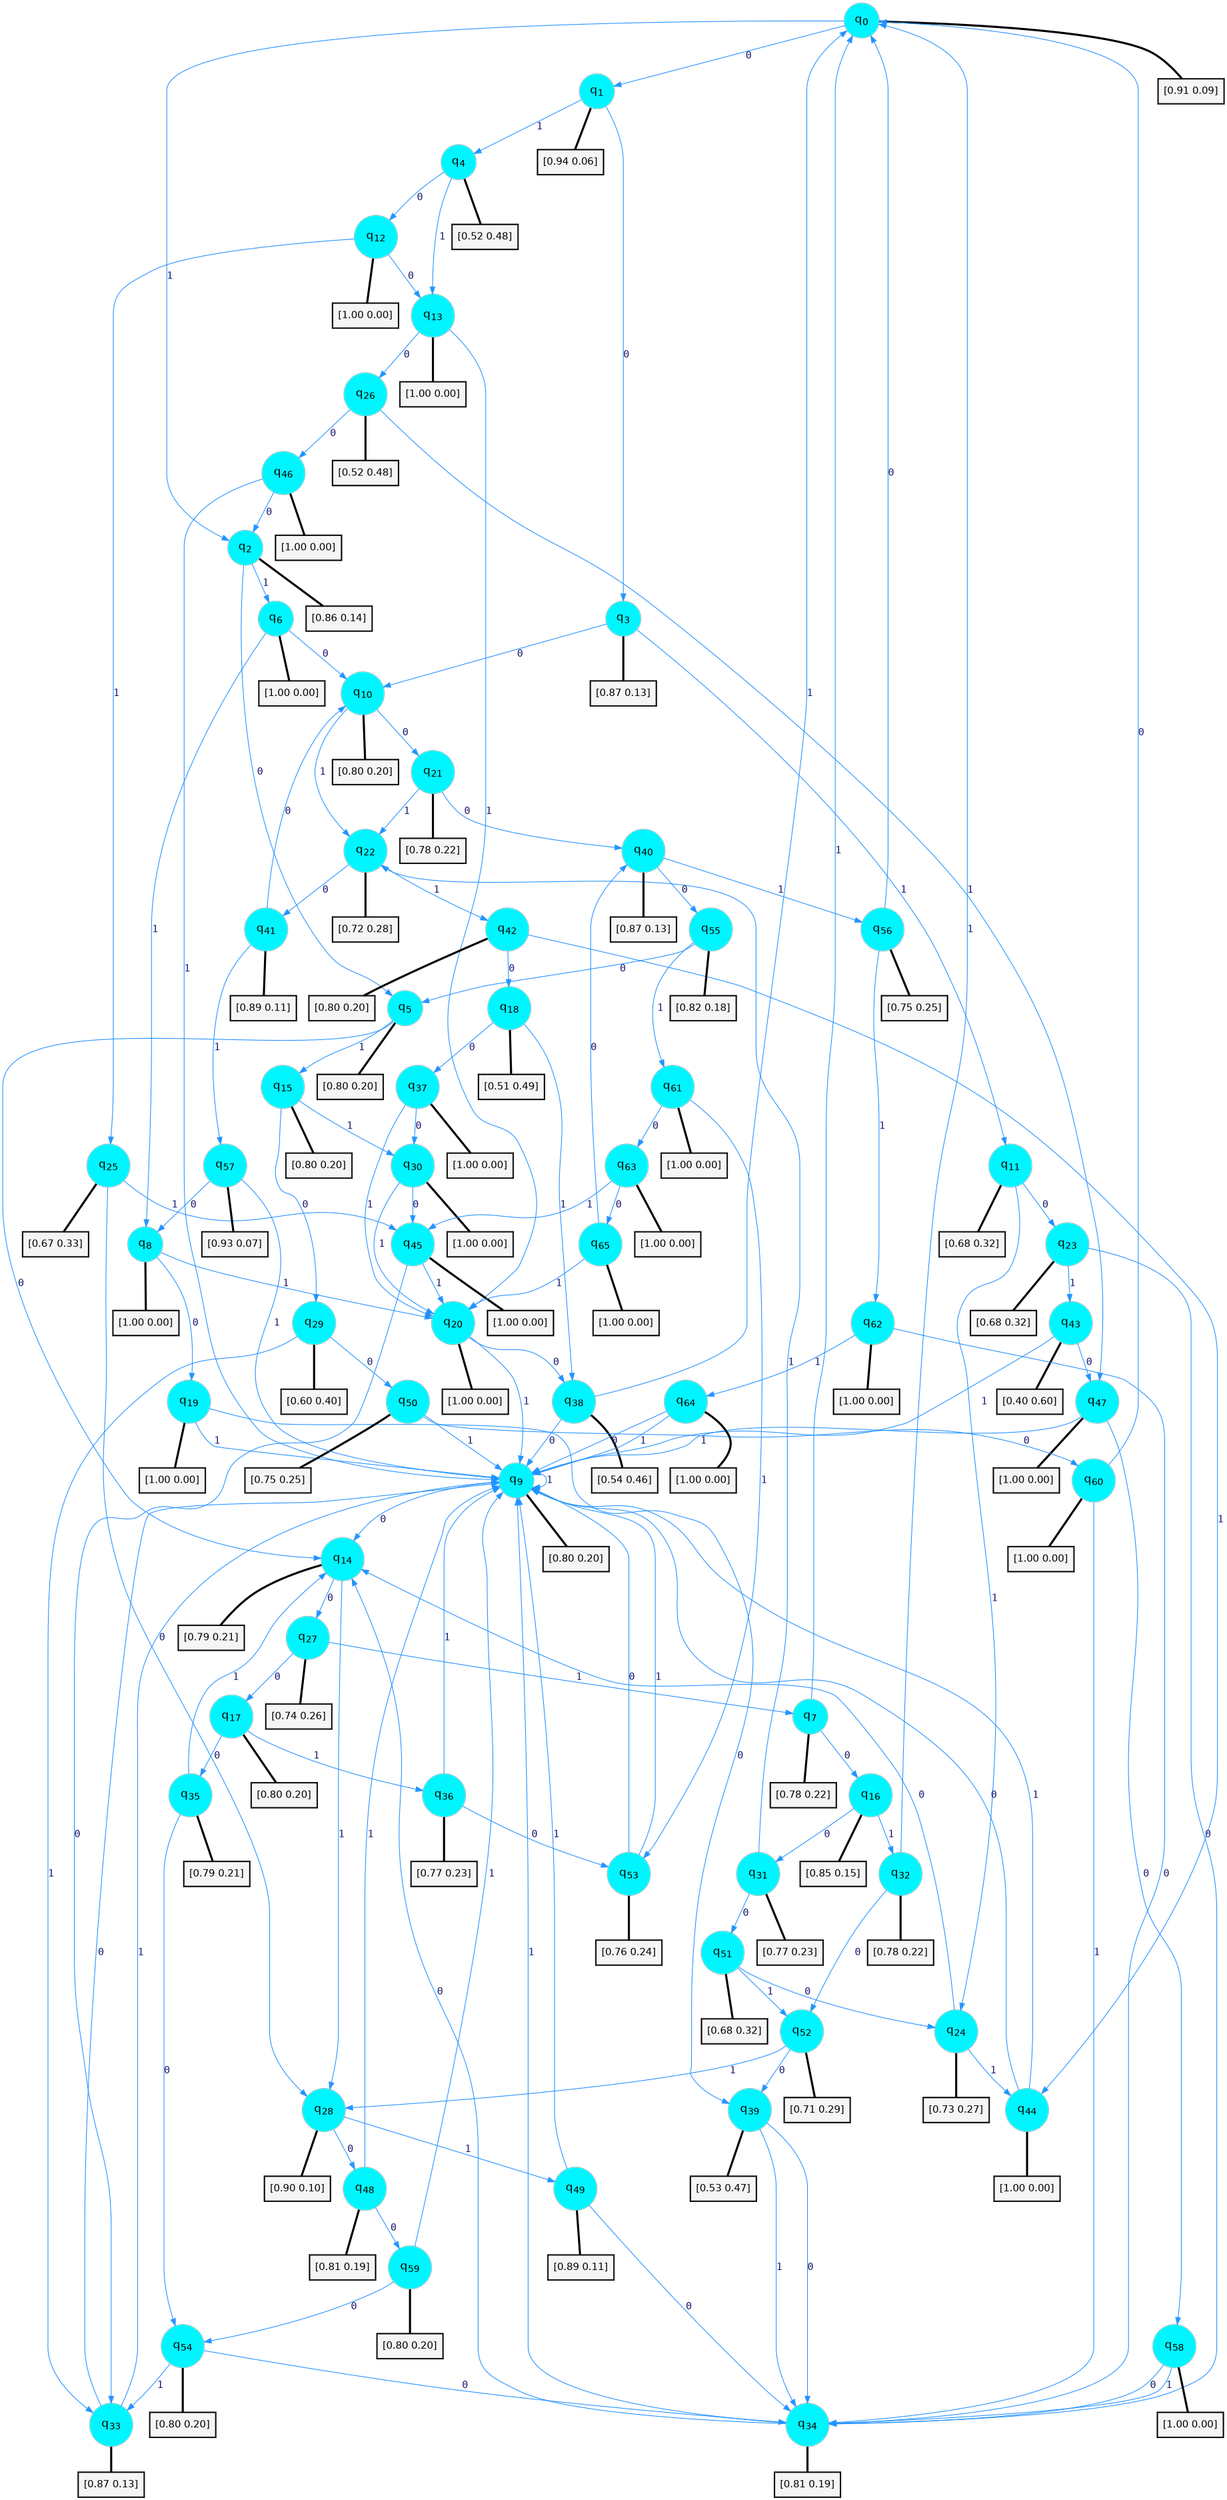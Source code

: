 digraph G {
graph [
bgcolor=transparent, dpi=300, rankdir=TD, size="40,25"];
node [
color=gray, fillcolor=turquoise1, fontcolor=black, fontname=Helvetica, fontsize=16, fontweight=bold, shape=circle, style=filled];
edge [
arrowsize=1, color=dodgerblue1, fontcolor=midnightblue, fontname=courier, fontweight=bold, penwidth=1, style=solid, weight=20];
0[label=<q<SUB>0</SUB>>];
1[label=<q<SUB>1</SUB>>];
2[label=<q<SUB>2</SUB>>];
3[label=<q<SUB>3</SUB>>];
4[label=<q<SUB>4</SUB>>];
5[label=<q<SUB>5</SUB>>];
6[label=<q<SUB>6</SUB>>];
7[label=<q<SUB>7</SUB>>];
8[label=<q<SUB>8</SUB>>];
9[label=<q<SUB>9</SUB>>];
10[label=<q<SUB>10</SUB>>];
11[label=<q<SUB>11</SUB>>];
12[label=<q<SUB>12</SUB>>];
13[label=<q<SUB>13</SUB>>];
14[label=<q<SUB>14</SUB>>];
15[label=<q<SUB>15</SUB>>];
16[label=<q<SUB>16</SUB>>];
17[label=<q<SUB>17</SUB>>];
18[label=<q<SUB>18</SUB>>];
19[label=<q<SUB>19</SUB>>];
20[label=<q<SUB>20</SUB>>];
21[label=<q<SUB>21</SUB>>];
22[label=<q<SUB>22</SUB>>];
23[label=<q<SUB>23</SUB>>];
24[label=<q<SUB>24</SUB>>];
25[label=<q<SUB>25</SUB>>];
26[label=<q<SUB>26</SUB>>];
27[label=<q<SUB>27</SUB>>];
28[label=<q<SUB>28</SUB>>];
29[label=<q<SUB>29</SUB>>];
30[label=<q<SUB>30</SUB>>];
31[label=<q<SUB>31</SUB>>];
32[label=<q<SUB>32</SUB>>];
33[label=<q<SUB>33</SUB>>];
34[label=<q<SUB>34</SUB>>];
35[label=<q<SUB>35</SUB>>];
36[label=<q<SUB>36</SUB>>];
37[label=<q<SUB>37</SUB>>];
38[label=<q<SUB>38</SUB>>];
39[label=<q<SUB>39</SUB>>];
40[label=<q<SUB>40</SUB>>];
41[label=<q<SUB>41</SUB>>];
42[label=<q<SUB>42</SUB>>];
43[label=<q<SUB>43</SUB>>];
44[label=<q<SUB>44</SUB>>];
45[label=<q<SUB>45</SUB>>];
46[label=<q<SUB>46</SUB>>];
47[label=<q<SUB>47</SUB>>];
48[label=<q<SUB>48</SUB>>];
49[label=<q<SUB>49</SUB>>];
50[label=<q<SUB>50</SUB>>];
51[label=<q<SUB>51</SUB>>];
52[label=<q<SUB>52</SUB>>];
53[label=<q<SUB>53</SUB>>];
54[label=<q<SUB>54</SUB>>];
55[label=<q<SUB>55</SUB>>];
56[label=<q<SUB>56</SUB>>];
57[label=<q<SUB>57</SUB>>];
58[label=<q<SUB>58</SUB>>];
59[label=<q<SUB>59</SUB>>];
60[label=<q<SUB>60</SUB>>];
61[label=<q<SUB>61</SUB>>];
62[label=<q<SUB>62</SUB>>];
63[label=<q<SUB>63</SUB>>];
64[label=<q<SUB>64</SUB>>];
65[label=<q<SUB>65</SUB>>];
66[label="[0.91 0.09]", shape=box,fontcolor=black, fontname=Helvetica, fontsize=14, penwidth=2, fillcolor=whitesmoke,color=black];
67[label="[0.94 0.06]", shape=box,fontcolor=black, fontname=Helvetica, fontsize=14, penwidth=2, fillcolor=whitesmoke,color=black];
68[label="[0.86 0.14]", shape=box,fontcolor=black, fontname=Helvetica, fontsize=14, penwidth=2, fillcolor=whitesmoke,color=black];
69[label="[0.87 0.13]", shape=box,fontcolor=black, fontname=Helvetica, fontsize=14, penwidth=2, fillcolor=whitesmoke,color=black];
70[label="[0.52 0.48]", shape=box,fontcolor=black, fontname=Helvetica, fontsize=14, penwidth=2, fillcolor=whitesmoke,color=black];
71[label="[0.80 0.20]", shape=box,fontcolor=black, fontname=Helvetica, fontsize=14, penwidth=2, fillcolor=whitesmoke,color=black];
72[label="[1.00 0.00]", shape=box,fontcolor=black, fontname=Helvetica, fontsize=14, penwidth=2, fillcolor=whitesmoke,color=black];
73[label="[0.78 0.22]", shape=box,fontcolor=black, fontname=Helvetica, fontsize=14, penwidth=2, fillcolor=whitesmoke,color=black];
74[label="[1.00 0.00]", shape=box,fontcolor=black, fontname=Helvetica, fontsize=14, penwidth=2, fillcolor=whitesmoke,color=black];
75[label="[0.80 0.20]", shape=box,fontcolor=black, fontname=Helvetica, fontsize=14, penwidth=2, fillcolor=whitesmoke,color=black];
76[label="[0.80 0.20]", shape=box,fontcolor=black, fontname=Helvetica, fontsize=14, penwidth=2, fillcolor=whitesmoke,color=black];
77[label="[0.68 0.32]", shape=box,fontcolor=black, fontname=Helvetica, fontsize=14, penwidth=2, fillcolor=whitesmoke,color=black];
78[label="[1.00 0.00]", shape=box,fontcolor=black, fontname=Helvetica, fontsize=14, penwidth=2, fillcolor=whitesmoke,color=black];
79[label="[1.00 0.00]", shape=box,fontcolor=black, fontname=Helvetica, fontsize=14, penwidth=2, fillcolor=whitesmoke,color=black];
80[label="[0.79 0.21]", shape=box,fontcolor=black, fontname=Helvetica, fontsize=14, penwidth=2, fillcolor=whitesmoke,color=black];
81[label="[0.80 0.20]", shape=box,fontcolor=black, fontname=Helvetica, fontsize=14, penwidth=2, fillcolor=whitesmoke,color=black];
82[label="[0.85 0.15]", shape=box,fontcolor=black, fontname=Helvetica, fontsize=14, penwidth=2, fillcolor=whitesmoke,color=black];
83[label="[0.80 0.20]", shape=box,fontcolor=black, fontname=Helvetica, fontsize=14, penwidth=2, fillcolor=whitesmoke,color=black];
84[label="[0.51 0.49]", shape=box,fontcolor=black, fontname=Helvetica, fontsize=14, penwidth=2, fillcolor=whitesmoke,color=black];
85[label="[1.00 0.00]", shape=box,fontcolor=black, fontname=Helvetica, fontsize=14, penwidth=2, fillcolor=whitesmoke,color=black];
86[label="[1.00 0.00]", shape=box,fontcolor=black, fontname=Helvetica, fontsize=14, penwidth=2, fillcolor=whitesmoke,color=black];
87[label="[0.78 0.22]", shape=box,fontcolor=black, fontname=Helvetica, fontsize=14, penwidth=2, fillcolor=whitesmoke,color=black];
88[label="[0.72 0.28]", shape=box,fontcolor=black, fontname=Helvetica, fontsize=14, penwidth=2, fillcolor=whitesmoke,color=black];
89[label="[0.68 0.32]", shape=box,fontcolor=black, fontname=Helvetica, fontsize=14, penwidth=2, fillcolor=whitesmoke,color=black];
90[label="[0.73 0.27]", shape=box,fontcolor=black, fontname=Helvetica, fontsize=14, penwidth=2, fillcolor=whitesmoke,color=black];
91[label="[0.67 0.33]", shape=box,fontcolor=black, fontname=Helvetica, fontsize=14, penwidth=2, fillcolor=whitesmoke,color=black];
92[label="[0.52 0.48]", shape=box,fontcolor=black, fontname=Helvetica, fontsize=14, penwidth=2, fillcolor=whitesmoke,color=black];
93[label="[0.74 0.26]", shape=box,fontcolor=black, fontname=Helvetica, fontsize=14, penwidth=2, fillcolor=whitesmoke,color=black];
94[label="[0.90 0.10]", shape=box,fontcolor=black, fontname=Helvetica, fontsize=14, penwidth=2, fillcolor=whitesmoke,color=black];
95[label="[0.60 0.40]", shape=box,fontcolor=black, fontname=Helvetica, fontsize=14, penwidth=2, fillcolor=whitesmoke,color=black];
96[label="[1.00 0.00]", shape=box,fontcolor=black, fontname=Helvetica, fontsize=14, penwidth=2, fillcolor=whitesmoke,color=black];
97[label="[0.77 0.23]", shape=box,fontcolor=black, fontname=Helvetica, fontsize=14, penwidth=2, fillcolor=whitesmoke,color=black];
98[label="[0.78 0.22]", shape=box,fontcolor=black, fontname=Helvetica, fontsize=14, penwidth=2, fillcolor=whitesmoke,color=black];
99[label="[0.87 0.13]", shape=box,fontcolor=black, fontname=Helvetica, fontsize=14, penwidth=2, fillcolor=whitesmoke,color=black];
100[label="[0.81 0.19]", shape=box,fontcolor=black, fontname=Helvetica, fontsize=14, penwidth=2, fillcolor=whitesmoke,color=black];
101[label="[0.79 0.21]", shape=box,fontcolor=black, fontname=Helvetica, fontsize=14, penwidth=2, fillcolor=whitesmoke,color=black];
102[label="[0.77 0.23]", shape=box,fontcolor=black, fontname=Helvetica, fontsize=14, penwidth=2, fillcolor=whitesmoke,color=black];
103[label="[1.00 0.00]", shape=box,fontcolor=black, fontname=Helvetica, fontsize=14, penwidth=2, fillcolor=whitesmoke,color=black];
104[label="[0.54 0.46]", shape=box,fontcolor=black, fontname=Helvetica, fontsize=14, penwidth=2, fillcolor=whitesmoke,color=black];
105[label="[0.53 0.47]", shape=box,fontcolor=black, fontname=Helvetica, fontsize=14, penwidth=2, fillcolor=whitesmoke,color=black];
106[label="[0.87 0.13]", shape=box,fontcolor=black, fontname=Helvetica, fontsize=14, penwidth=2, fillcolor=whitesmoke,color=black];
107[label="[0.89 0.11]", shape=box,fontcolor=black, fontname=Helvetica, fontsize=14, penwidth=2, fillcolor=whitesmoke,color=black];
108[label="[0.80 0.20]", shape=box,fontcolor=black, fontname=Helvetica, fontsize=14, penwidth=2, fillcolor=whitesmoke,color=black];
109[label="[0.40 0.60]", shape=box,fontcolor=black, fontname=Helvetica, fontsize=14, penwidth=2, fillcolor=whitesmoke,color=black];
110[label="[1.00 0.00]", shape=box,fontcolor=black, fontname=Helvetica, fontsize=14, penwidth=2, fillcolor=whitesmoke,color=black];
111[label="[1.00 0.00]", shape=box,fontcolor=black, fontname=Helvetica, fontsize=14, penwidth=2, fillcolor=whitesmoke,color=black];
112[label="[1.00 0.00]", shape=box,fontcolor=black, fontname=Helvetica, fontsize=14, penwidth=2, fillcolor=whitesmoke,color=black];
113[label="[1.00 0.00]", shape=box,fontcolor=black, fontname=Helvetica, fontsize=14, penwidth=2, fillcolor=whitesmoke,color=black];
114[label="[0.81 0.19]", shape=box,fontcolor=black, fontname=Helvetica, fontsize=14, penwidth=2, fillcolor=whitesmoke,color=black];
115[label="[0.89 0.11]", shape=box,fontcolor=black, fontname=Helvetica, fontsize=14, penwidth=2, fillcolor=whitesmoke,color=black];
116[label="[0.75 0.25]", shape=box,fontcolor=black, fontname=Helvetica, fontsize=14, penwidth=2, fillcolor=whitesmoke,color=black];
117[label="[0.68 0.32]", shape=box,fontcolor=black, fontname=Helvetica, fontsize=14, penwidth=2, fillcolor=whitesmoke,color=black];
118[label="[0.71 0.29]", shape=box,fontcolor=black, fontname=Helvetica, fontsize=14, penwidth=2, fillcolor=whitesmoke,color=black];
119[label="[0.76 0.24]", shape=box,fontcolor=black, fontname=Helvetica, fontsize=14, penwidth=2, fillcolor=whitesmoke,color=black];
120[label="[0.80 0.20]", shape=box,fontcolor=black, fontname=Helvetica, fontsize=14, penwidth=2, fillcolor=whitesmoke,color=black];
121[label="[0.82 0.18]", shape=box,fontcolor=black, fontname=Helvetica, fontsize=14, penwidth=2, fillcolor=whitesmoke,color=black];
122[label="[0.75 0.25]", shape=box,fontcolor=black, fontname=Helvetica, fontsize=14, penwidth=2, fillcolor=whitesmoke,color=black];
123[label="[0.93 0.07]", shape=box,fontcolor=black, fontname=Helvetica, fontsize=14, penwidth=2, fillcolor=whitesmoke,color=black];
124[label="[1.00 0.00]", shape=box,fontcolor=black, fontname=Helvetica, fontsize=14, penwidth=2, fillcolor=whitesmoke,color=black];
125[label="[0.80 0.20]", shape=box,fontcolor=black, fontname=Helvetica, fontsize=14, penwidth=2, fillcolor=whitesmoke,color=black];
126[label="[1.00 0.00]", shape=box,fontcolor=black, fontname=Helvetica, fontsize=14, penwidth=2, fillcolor=whitesmoke,color=black];
127[label="[1.00 0.00]", shape=box,fontcolor=black, fontname=Helvetica, fontsize=14, penwidth=2, fillcolor=whitesmoke,color=black];
128[label="[1.00 0.00]", shape=box,fontcolor=black, fontname=Helvetica, fontsize=14, penwidth=2, fillcolor=whitesmoke,color=black];
129[label="[1.00 0.00]", shape=box,fontcolor=black, fontname=Helvetica, fontsize=14, penwidth=2, fillcolor=whitesmoke,color=black];
130[label="[1.00 0.00]", shape=box,fontcolor=black, fontname=Helvetica, fontsize=14, penwidth=2, fillcolor=whitesmoke,color=black];
131[label="[1.00 0.00]", shape=box,fontcolor=black, fontname=Helvetica, fontsize=14, penwidth=2, fillcolor=whitesmoke,color=black];
0->1 [label=0];
0->2 [label=1];
0->66 [arrowhead=none, penwidth=3,color=black];
1->3 [label=0];
1->4 [label=1];
1->67 [arrowhead=none, penwidth=3,color=black];
2->5 [label=0];
2->6 [label=1];
2->68 [arrowhead=none, penwidth=3,color=black];
3->10 [label=0];
3->11 [label=1];
3->69 [arrowhead=none, penwidth=3,color=black];
4->12 [label=0];
4->13 [label=1];
4->70 [arrowhead=none, penwidth=3,color=black];
5->14 [label=0];
5->15 [label=1];
5->71 [arrowhead=none, penwidth=3,color=black];
6->10 [label=0];
6->8 [label=1];
6->72 [arrowhead=none, penwidth=3,color=black];
7->16 [label=0];
7->0 [label=1];
7->73 [arrowhead=none, penwidth=3,color=black];
8->19 [label=0];
8->20 [label=1];
8->74 [arrowhead=none, penwidth=3,color=black];
9->14 [label=0];
9->9 [label=1];
9->75 [arrowhead=none, penwidth=3,color=black];
10->21 [label=0];
10->22 [label=1];
10->76 [arrowhead=none, penwidth=3,color=black];
11->23 [label=0];
11->24 [label=1];
11->77 [arrowhead=none, penwidth=3,color=black];
12->13 [label=0];
12->25 [label=1];
12->78 [arrowhead=none, penwidth=3,color=black];
13->26 [label=0];
13->20 [label=1];
13->79 [arrowhead=none, penwidth=3,color=black];
14->27 [label=0];
14->28 [label=1];
14->80 [arrowhead=none, penwidth=3,color=black];
15->29 [label=0];
15->30 [label=1];
15->81 [arrowhead=none, penwidth=3,color=black];
16->31 [label=0];
16->32 [label=1];
16->82 [arrowhead=none, penwidth=3,color=black];
17->35 [label=0];
17->36 [label=1];
17->83 [arrowhead=none, penwidth=3,color=black];
18->37 [label=0];
18->38 [label=1];
18->84 [arrowhead=none, penwidth=3,color=black];
19->39 [label=0];
19->9 [label=1];
19->85 [arrowhead=none, penwidth=3,color=black];
20->38 [label=0];
20->9 [label=1];
20->86 [arrowhead=none, penwidth=3,color=black];
21->40 [label=0];
21->22 [label=1];
21->87 [arrowhead=none, penwidth=3,color=black];
22->41 [label=0];
22->42 [label=1];
22->88 [arrowhead=none, penwidth=3,color=black];
23->34 [label=0];
23->43 [label=1];
23->89 [arrowhead=none, penwidth=3,color=black];
24->14 [label=0];
24->44 [label=1];
24->90 [arrowhead=none, penwidth=3,color=black];
25->28 [label=0];
25->45 [label=1];
25->91 [arrowhead=none, penwidth=3,color=black];
26->46 [label=0];
26->47 [label=1];
26->92 [arrowhead=none, penwidth=3,color=black];
27->17 [label=0];
27->7 [label=1];
27->93 [arrowhead=none, penwidth=3,color=black];
28->48 [label=0];
28->49 [label=1];
28->94 [arrowhead=none, penwidth=3,color=black];
29->50 [label=0];
29->33 [label=1];
29->95 [arrowhead=none, penwidth=3,color=black];
30->45 [label=0];
30->20 [label=1];
30->96 [arrowhead=none, penwidth=3,color=black];
31->51 [label=0];
31->22 [label=1];
31->97 [arrowhead=none, penwidth=3,color=black];
32->52 [label=0];
32->0 [label=1];
32->98 [arrowhead=none, penwidth=3,color=black];
33->9 [label=0];
33->9 [label=1];
33->99 [arrowhead=none, penwidth=3,color=black];
34->14 [label=0];
34->9 [label=1];
34->100 [arrowhead=none, penwidth=3,color=black];
35->54 [label=0];
35->14 [label=1];
35->101 [arrowhead=none, penwidth=3,color=black];
36->53 [label=0];
36->9 [label=1];
36->102 [arrowhead=none, penwidth=3,color=black];
37->30 [label=0];
37->20 [label=1];
37->103 [arrowhead=none, penwidth=3,color=black];
38->9 [label=0];
38->0 [label=1];
38->104 [arrowhead=none, penwidth=3,color=black];
39->34 [label=0];
39->34 [label=1];
39->105 [arrowhead=none, penwidth=3,color=black];
40->55 [label=0];
40->56 [label=1];
40->106 [arrowhead=none, penwidth=3,color=black];
41->10 [label=0];
41->57 [label=1];
41->107 [arrowhead=none, penwidth=3,color=black];
42->18 [label=0];
42->44 [label=1];
42->108 [arrowhead=none, penwidth=3,color=black];
43->47 [label=0];
43->9 [label=1];
43->109 [arrowhead=none, penwidth=3,color=black];
44->9 [label=0];
44->9 [label=1];
44->110 [arrowhead=none, penwidth=3,color=black];
45->33 [label=0];
45->20 [label=1];
45->111 [arrowhead=none, penwidth=3,color=black];
46->2 [label=0];
46->9 [label=1];
46->112 [arrowhead=none, penwidth=3,color=black];
47->58 [label=0];
47->9 [label=1];
47->113 [arrowhead=none, penwidth=3,color=black];
48->59 [label=0];
48->9 [label=1];
48->114 [arrowhead=none, penwidth=3,color=black];
49->34 [label=0];
49->9 [label=1];
49->115 [arrowhead=none, penwidth=3,color=black];
50->60 [label=0];
50->9 [label=1];
50->116 [arrowhead=none, penwidth=3,color=black];
51->24 [label=0];
51->52 [label=1];
51->117 [arrowhead=none, penwidth=3,color=black];
52->39 [label=0];
52->28 [label=1];
52->118 [arrowhead=none, penwidth=3,color=black];
53->9 [label=0];
53->9 [label=1];
53->119 [arrowhead=none, penwidth=3,color=black];
54->34 [label=0];
54->33 [label=1];
54->120 [arrowhead=none, penwidth=3,color=black];
55->5 [label=0];
55->61 [label=1];
55->121 [arrowhead=none, penwidth=3,color=black];
56->0 [label=0];
56->62 [label=1];
56->122 [arrowhead=none, penwidth=3,color=black];
57->8 [label=0];
57->9 [label=1];
57->123 [arrowhead=none, penwidth=3,color=black];
58->34 [label=0];
58->34 [label=1];
58->124 [arrowhead=none, penwidth=3,color=black];
59->54 [label=0];
59->9 [label=1];
59->125 [arrowhead=none, penwidth=3,color=black];
60->0 [label=0];
60->34 [label=1];
60->126 [arrowhead=none, penwidth=3,color=black];
61->63 [label=0];
61->53 [label=1];
61->127 [arrowhead=none, penwidth=3,color=black];
62->34 [label=0];
62->64 [label=1];
62->128 [arrowhead=none, penwidth=3,color=black];
63->65 [label=0];
63->45 [label=1];
63->129 [arrowhead=none, penwidth=3,color=black];
64->9 [label=0];
64->9 [label=1];
64->130 [arrowhead=none, penwidth=3,color=black];
65->40 [label=0];
65->20 [label=1];
65->131 [arrowhead=none, penwidth=3,color=black];
}
